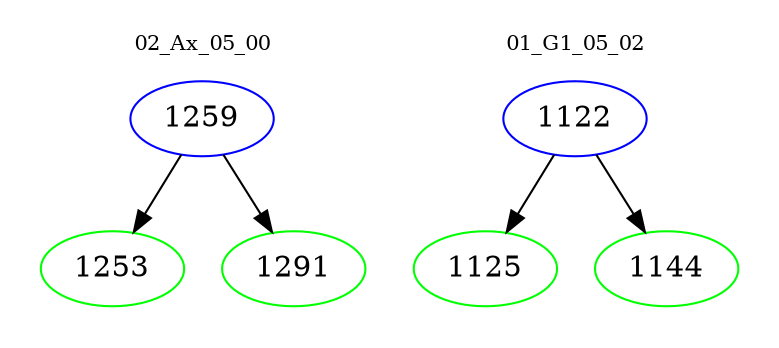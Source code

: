 digraph{
subgraph cluster_0 {
color = white
label = "02_Ax_05_00";
fontsize=10;
T0_1259 [label="1259", color="blue"]
T0_1259 -> T0_1253 [color="black"]
T0_1253 [label="1253", color="green"]
T0_1259 -> T0_1291 [color="black"]
T0_1291 [label="1291", color="green"]
}
subgraph cluster_1 {
color = white
label = "01_G1_05_02";
fontsize=10;
T1_1122 [label="1122", color="blue"]
T1_1122 -> T1_1125 [color="black"]
T1_1125 [label="1125", color="green"]
T1_1122 -> T1_1144 [color="black"]
T1_1144 [label="1144", color="green"]
}
}
